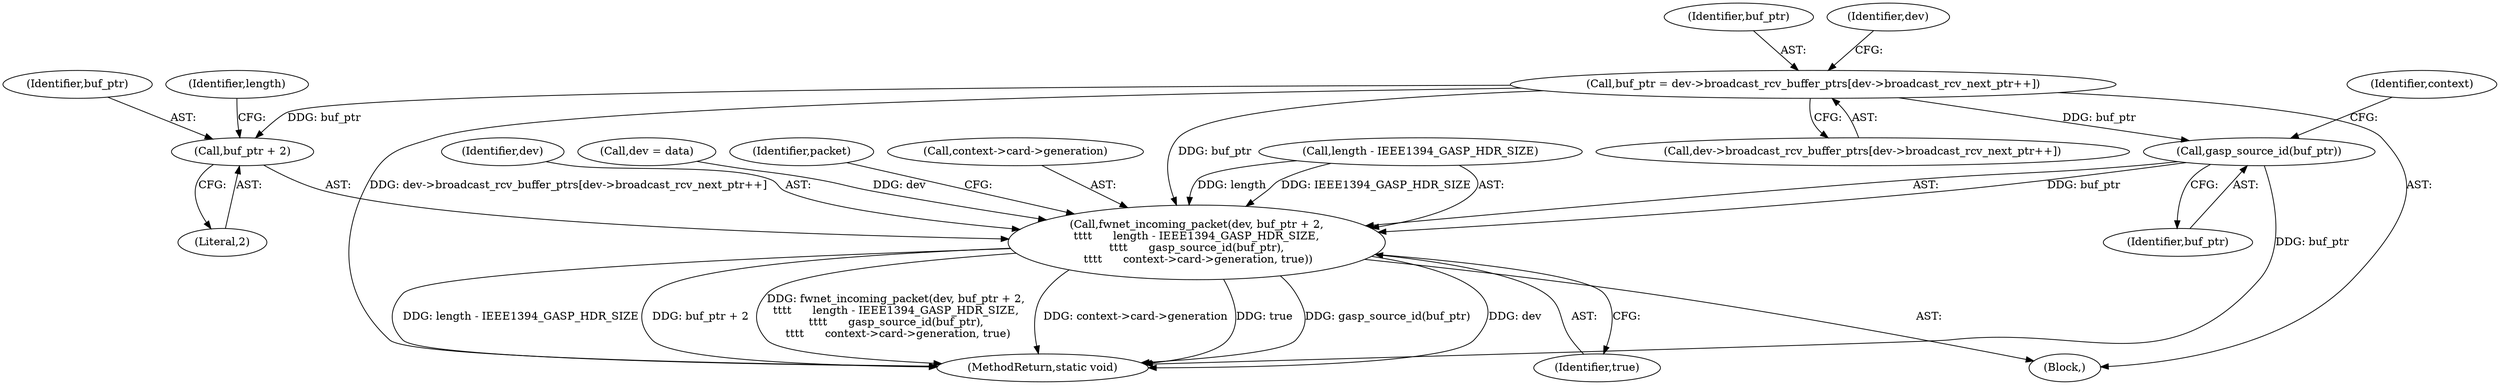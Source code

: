 digraph "0_linux_667121ace9dbafb368618dbabcf07901c962ddac_0@array" {
"1000140" [label="(Call,buf_ptr = dev->broadcast_rcv_buffer_ptrs[dev->broadcast_rcv_next_ptr++])"];
"1000169" [label="(Call,fwnet_incoming_packet(dev, buf_ptr + 2,\n\t\t\t\t      length - IEEE1394_GASP_HDR_SIZE,\n\t\t\t\t      gasp_source_id(buf_ptr),\n \t\t\t\t      context->card->generation, true))"];
"1000171" [label="(Call,buf_ptr + 2)"];
"1000177" [label="(Call,gasp_source_id(buf_ptr))"];
"1000259" [label="(MethodReturn,static void)"];
"1000115" [label="(Call,dev = data)"];
"1000171" [label="(Call,buf_ptr + 2)"];
"1000141" [label="(Identifier,buf_ptr)"];
"1000169" [label="(Call,fwnet_incoming_packet(dev, buf_ptr + 2,\n\t\t\t\t      length - IEEE1394_GASP_HDR_SIZE,\n\t\t\t\t      gasp_source_id(buf_ptr),\n \t\t\t\t      context->card->generation, true))"];
"1000140" [label="(Call,buf_ptr = dev->broadcast_rcv_buffer_ptrs[dev->broadcast_rcv_next_ptr++])"];
"1000177" [label="(Call,gasp_source_id(buf_ptr))"];
"1000172" [label="(Identifier,buf_ptr)"];
"1000175" [label="(Identifier,length)"];
"1000142" [label="(Call,dev->broadcast_rcv_buffer_ptrs[dev->broadcast_rcv_next_ptr++])"];
"1000153" [label="(Identifier,dev)"];
"1000178" [label="(Identifier,buf_ptr)"];
"1000187" [label="(Identifier,packet)"];
"1000181" [label="(Identifier,context)"];
"1000106" [label="(Block,)"];
"1000173" [label="(Literal,2)"];
"1000184" [label="(Identifier,true)"];
"1000179" [label="(Call,context->card->generation)"];
"1000174" [label="(Call,length - IEEE1394_GASP_HDR_SIZE)"];
"1000170" [label="(Identifier,dev)"];
"1000140" -> "1000106"  [label="AST: "];
"1000140" -> "1000142"  [label="CFG: "];
"1000141" -> "1000140"  [label="AST: "];
"1000142" -> "1000140"  [label="AST: "];
"1000153" -> "1000140"  [label="CFG: "];
"1000140" -> "1000259"  [label="DDG: dev->broadcast_rcv_buffer_ptrs[dev->broadcast_rcv_next_ptr++]"];
"1000140" -> "1000169"  [label="DDG: buf_ptr"];
"1000140" -> "1000171"  [label="DDG: buf_ptr"];
"1000140" -> "1000177"  [label="DDG: buf_ptr"];
"1000169" -> "1000106"  [label="AST: "];
"1000169" -> "1000184"  [label="CFG: "];
"1000170" -> "1000169"  [label="AST: "];
"1000171" -> "1000169"  [label="AST: "];
"1000174" -> "1000169"  [label="AST: "];
"1000177" -> "1000169"  [label="AST: "];
"1000179" -> "1000169"  [label="AST: "];
"1000184" -> "1000169"  [label="AST: "];
"1000187" -> "1000169"  [label="CFG: "];
"1000169" -> "1000259"  [label="DDG: buf_ptr + 2"];
"1000169" -> "1000259"  [label="DDG: fwnet_incoming_packet(dev, buf_ptr + 2,\n\t\t\t\t      length - IEEE1394_GASP_HDR_SIZE,\n\t\t\t\t      gasp_source_id(buf_ptr),\n \t\t\t\t      context->card->generation, true)"];
"1000169" -> "1000259"  [label="DDG: context->card->generation"];
"1000169" -> "1000259"  [label="DDG: true"];
"1000169" -> "1000259"  [label="DDG: gasp_source_id(buf_ptr)"];
"1000169" -> "1000259"  [label="DDG: dev"];
"1000169" -> "1000259"  [label="DDG: length - IEEE1394_GASP_HDR_SIZE"];
"1000115" -> "1000169"  [label="DDG: dev"];
"1000174" -> "1000169"  [label="DDG: length"];
"1000174" -> "1000169"  [label="DDG: IEEE1394_GASP_HDR_SIZE"];
"1000177" -> "1000169"  [label="DDG: buf_ptr"];
"1000171" -> "1000173"  [label="CFG: "];
"1000172" -> "1000171"  [label="AST: "];
"1000173" -> "1000171"  [label="AST: "];
"1000175" -> "1000171"  [label="CFG: "];
"1000177" -> "1000178"  [label="CFG: "];
"1000178" -> "1000177"  [label="AST: "];
"1000181" -> "1000177"  [label="CFG: "];
"1000177" -> "1000259"  [label="DDG: buf_ptr"];
}
